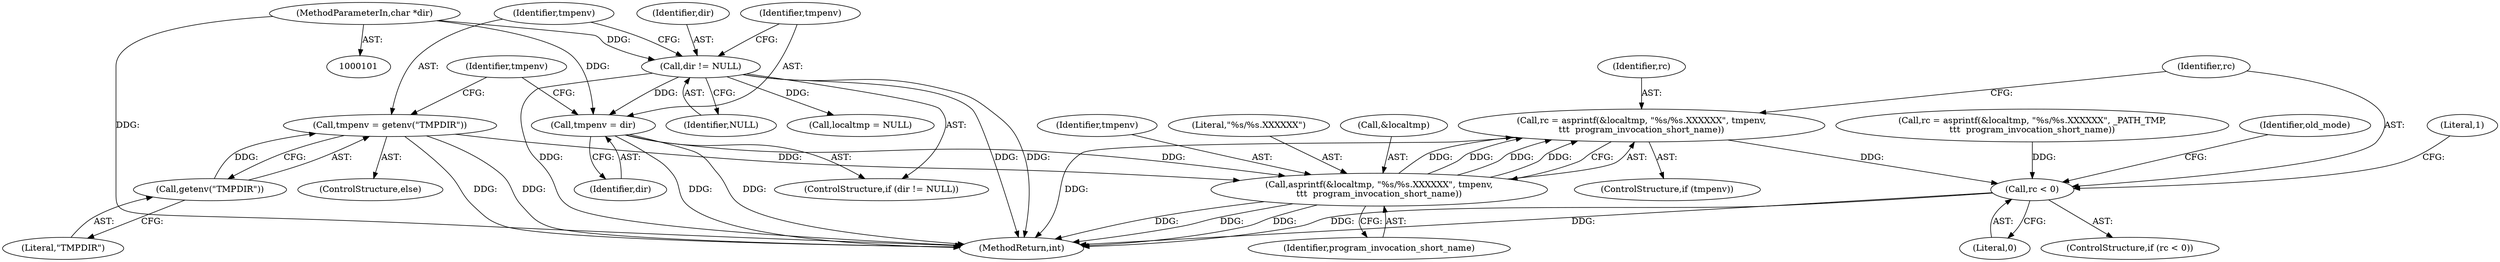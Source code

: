 digraph "1_util-linux_bde91c85bdc77975155058276f99d2e0f5eab5a9_0@API" {
"1000124" [label="(Call,rc = asprintf(&localtmp, \"%s/%s.XXXXXX\", tmpenv,\n\t\t\t  program_invocation_short_name))"];
"1000126" [label="(Call,asprintf(&localtmp, \"%s/%s.XXXXXX\", tmpenv,\n\t\t\t  program_invocation_short_name))"];
"1000114" [label="(Call,tmpenv = dir)"];
"1000111" [label="(Call,dir != NULL)"];
"1000103" [label="(MethodParameterIn,char *dir)"];
"1000118" [label="(Call,tmpenv = getenv(\"TMPDIR\"))"];
"1000120" [label="(Call,getenv(\"TMPDIR\"))"];
"1000142" [label="(Call,rc < 0)"];
"1000142" [label="(Call,rc < 0)"];
"1000118" [label="(Call,tmpenv = getenv(\"TMPDIR\"))"];
"1000130" [label="(Identifier,tmpenv)"];
"1000129" [label="(Literal,\"%s/%s.XXXXXX\")"];
"1000149" [label="(Identifier,old_mode)"];
"1000111" [label="(Call,dir != NULL)"];
"1000113" [label="(Identifier,NULL)"];
"1000119" [label="(Identifier,tmpenv)"];
"1000114" [label="(Call,tmpenv = dir)"];
"1000120" [label="(Call,getenv(\"TMPDIR\"))"];
"1000125" [label="(Identifier,rc)"];
"1000103" [label="(MethodParameterIn,char *dir)"];
"1000143" [label="(Identifier,rc)"];
"1000122" [label="(ControlStructure,if (tmpenv))"];
"1000115" [label="(Identifier,tmpenv)"];
"1000173" [label="(Call,localtmp = NULL)"];
"1000144" [label="(Literal,0)"];
"1000126" [label="(Call,asprintf(&localtmp, \"%s/%s.XXXXXX\", tmpenv,\n\t\t\t  program_invocation_short_name))"];
"1000147" [label="(Literal,1)"];
"1000117" [label="(ControlStructure,else)"];
"1000141" [label="(ControlStructure,if (rc < 0))"];
"1000110" [label="(ControlStructure,if (dir != NULL))"];
"1000124" [label="(Call,rc = asprintf(&localtmp, \"%s/%s.XXXXXX\", tmpenv,\n\t\t\t  program_invocation_short_name))"];
"1000123" [label="(Identifier,tmpenv)"];
"1000116" [label="(Identifier,dir)"];
"1000133" [label="(Call,rc = asprintf(&localtmp, \"%s/%s.XXXXXX\", _PATH_TMP,\n\t\t\t  program_invocation_short_name))"];
"1000127" [label="(Call,&localtmp)"];
"1000131" [label="(Identifier,program_invocation_short_name)"];
"1000112" [label="(Identifier,dir)"];
"1000182" [label="(MethodReturn,int)"];
"1000121" [label="(Literal,\"TMPDIR\")"];
"1000124" -> "1000122"  [label="AST: "];
"1000124" -> "1000126"  [label="CFG: "];
"1000125" -> "1000124"  [label="AST: "];
"1000126" -> "1000124"  [label="AST: "];
"1000143" -> "1000124"  [label="CFG: "];
"1000124" -> "1000182"  [label="DDG: "];
"1000126" -> "1000124"  [label="DDG: "];
"1000126" -> "1000124"  [label="DDG: "];
"1000126" -> "1000124"  [label="DDG: "];
"1000126" -> "1000124"  [label="DDG: "];
"1000124" -> "1000142"  [label="DDG: "];
"1000126" -> "1000131"  [label="CFG: "];
"1000127" -> "1000126"  [label="AST: "];
"1000129" -> "1000126"  [label="AST: "];
"1000130" -> "1000126"  [label="AST: "];
"1000131" -> "1000126"  [label="AST: "];
"1000126" -> "1000182"  [label="DDG: "];
"1000126" -> "1000182"  [label="DDG: "];
"1000126" -> "1000182"  [label="DDG: "];
"1000114" -> "1000126"  [label="DDG: "];
"1000118" -> "1000126"  [label="DDG: "];
"1000114" -> "1000110"  [label="AST: "];
"1000114" -> "1000116"  [label="CFG: "];
"1000115" -> "1000114"  [label="AST: "];
"1000116" -> "1000114"  [label="AST: "];
"1000123" -> "1000114"  [label="CFG: "];
"1000114" -> "1000182"  [label="DDG: "];
"1000114" -> "1000182"  [label="DDG: "];
"1000111" -> "1000114"  [label="DDG: "];
"1000103" -> "1000114"  [label="DDG: "];
"1000111" -> "1000110"  [label="AST: "];
"1000111" -> "1000113"  [label="CFG: "];
"1000112" -> "1000111"  [label="AST: "];
"1000113" -> "1000111"  [label="AST: "];
"1000115" -> "1000111"  [label="CFG: "];
"1000119" -> "1000111"  [label="CFG: "];
"1000111" -> "1000182"  [label="DDG: "];
"1000111" -> "1000182"  [label="DDG: "];
"1000111" -> "1000182"  [label="DDG: "];
"1000103" -> "1000111"  [label="DDG: "];
"1000111" -> "1000173"  [label="DDG: "];
"1000103" -> "1000101"  [label="AST: "];
"1000103" -> "1000182"  [label="DDG: "];
"1000118" -> "1000117"  [label="AST: "];
"1000118" -> "1000120"  [label="CFG: "];
"1000119" -> "1000118"  [label="AST: "];
"1000120" -> "1000118"  [label="AST: "];
"1000123" -> "1000118"  [label="CFG: "];
"1000118" -> "1000182"  [label="DDG: "];
"1000118" -> "1000182"  [label="DDG: "];
"1000120" -> "1000118"  [label="DDG: "];
"1000120" -> "1000121"  [label="CFG: "];
"1000121" -> "1000120"  [label="AST: "];
"1000142" -> "1000141"  [label="AST: "];
"1000142" -> "1000144"  [label="CFG: "];
"1000143" -> "1000142"  [label="AST: "];
"1000144" -> "1000142"  [label="AST: "];
"1000147" -> "1000142"  [label="CFG: "];
"1000149" -> "1000142"  [label="CFG: "];
"1000142" -> "1000182"  [label="DDG: "];
"1000142" -> "1000182"  [label="DDG: "];
"1000133" -> "1000142"  [label="DDG: "];
}
